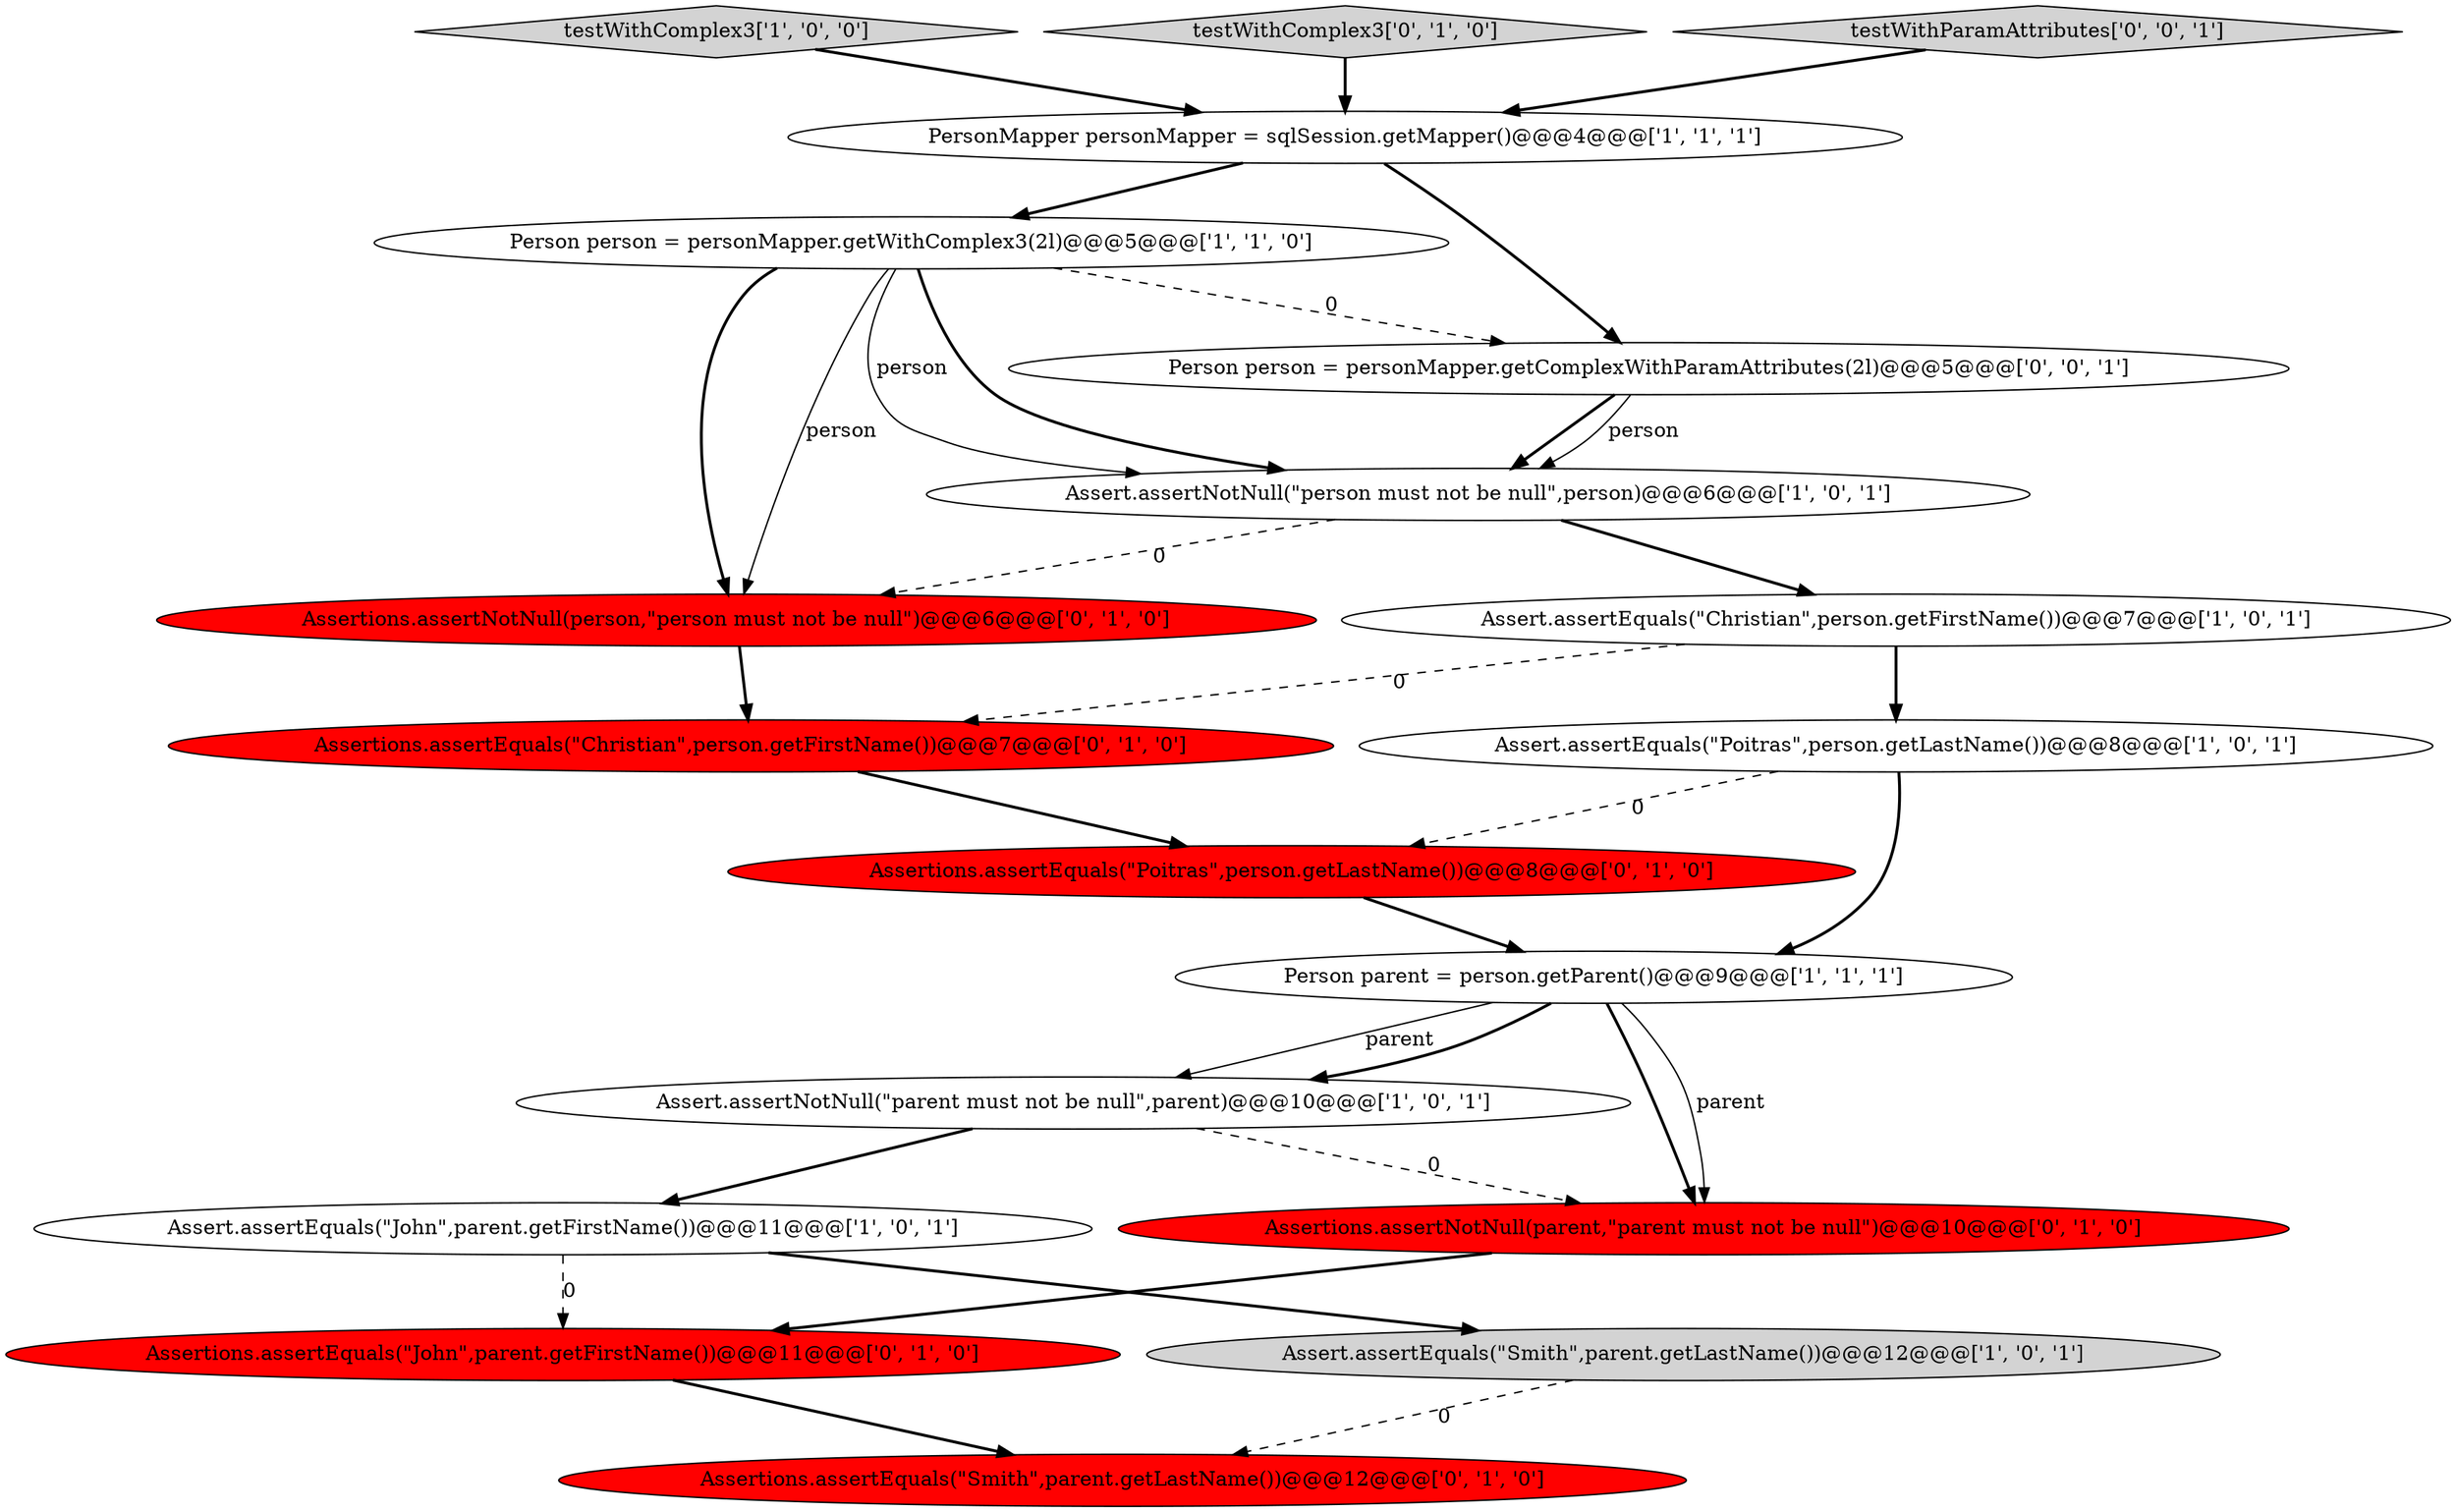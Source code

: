digraph {
6 [style = filled, label = "Person person = personMapper.getWithComplex3(2l)@@@5@@@['1', '1', '0']", fillcolor = white, shape = ellipse image = "AAA0AAABBB1BBB"];
4 [style = filled, label = "Assert.assertEquals(\"John\",parent.getFirstName())@@@11@@@['1', '0', '1']", fillcolor = white, shape = ellipse image = "AAA0AAABBB1BBB"];
8 [style = filled, label = "testWithComplex3['1', '0', '0']", fillcolor = lightgray, shape = diamond image = "AAA0AAABBB1BBB"];
3 [style = filled, label = "Assert.assertNotNull(\"parent must not be null\",parent)@@@10@@@['1', '0', '1']", fillcolor = white, shape = ellipse image = "AAA0AAABBB1BBB"];
16 [style = filled, label = "Assertions.assertEquals(\"Poitras\",person.getLastName())@@@8@@@['0', '1', '0']", fillcolor = red, shape = ellipse image = "AAA1AAABBB2BBB"];
13 [style = filled, label = "Assertions.assertEquals(\"Christian\",person.getFirstName())@@@7@@@['0', '1', '0']", fillcolor = red, shape = ellipse image = "AAA1AAABBB2BBB"];
0 [style = filled, label = "Assert.assertNotNull(\"person must not be null\",person)@@@6@@@['1', '0', '1']", fillcolor = white, shape = ellipse image = "AAA0AAABBB1BBB"];
2 [style = filled, label = "Assert.assertEquals(\"Poitras\",person.getLastName())@@@8@@@['1', '0', '1']", fillcolor = white, shape = ellipse image = "AAA0AAABBB1BBB"];
11 [style = filled, label = "Assertions.assertNotNull(person,\"person must not be null\")@@@6@@@['0', '1', '0']", fillcolor = red, shape = ellipse image = "AAA1AAABBB2BBB"];
12 [style = filled, label = "Assertions.assertNotNull(parent,\"parent must not be null\")@@@10@@@['0', '1', '0']", fillcolor = red, shape = ellipse image = "AAA1AAABBB2BBB"];
10 [style = filled, label = "Assertions.assertEquals(\"Smith\",parent.getLastName())@@@12@@@['0', '1', '0']", fillcolor = red, shape = ellipse image = "AAA1AAABBB2BBB"];
14 [style = filled, label = "Assertions.assertEquals(\"John\",parent.getFirstName())@@@11@@@['0', '1', '0']", fillcolor = red, shape = ellipse image = "AAA1AAABBB2BBB"];
15 [style = filled, label = "testWithComplex3['0', '1', '0']", fillcolor = lightgray, shape = diamond image = "AAA0AAABBB2BBB"];
18 [style = filled, label = "testWithParamAttributes['0', '0', '1']", fillcolor = lightgray, shape = diamond image = "AAA0AAABBB3BBB"];
9 [style = filled, label = "PersonMapper personMapper = sqlSession.getMapper()@@@4@@@['1', '1', '1']", fillcolor = white, shape = ellipse image = "AAA0AAABBB1BBB"];
17 [style = filled, label = "Person person = personMapper.getComplexWithParamAttributes(2l)@@@5@@@['0', '0', '1']", fillcolor = white, shape = ellipse image = "AAA0AAABBB3BBB"];
5 [style = filled, label = "Assert.assertEquals(\"Smith\",parent.getLastName())@@@12@@@['1', '0', '1']", fillcolor = lightgray, shape = ellipse image = "AAA0AAABBB1BBB"];
1 [style = filled, label = "Assert.assertEquals(\"Christian\",person.getFirstName())@@@7@@@['1', '0', '1']", fillcolor = white, shape = ellipse image = "AAA0AAABBB1BBB"];
7 [style = filled, label = "Person parent = person.getParent()@@@9@@@['1', '1', '1']", fillcolor = white, shape = ellipse image = "AAA0AAABBB1BBB"];
7->3 [style = solid, label="parent"];
7->12 [style = bold, label=""];
6->0 [style = solid, label="person"];
16->7 [style = bold, label=""];
14->10 [style = bold, label=""];
9->17 [style = bold, label=""];
0->11 [style = dashed, label="0"];
6->0 [style = bold, label=""];
6->17 [style = dashed, label="0"];
3->4 [style = bold, label=""];
13->16 [style = bold, label=""];
7->3 [style = bold, label=""];
9->6 [style = bold, label=""];
1->13 [style = dashed, label="0"];
17->0 [style = bold, label=""];
3->12 [style = dashed, label="0"];
17->0 [style = solid, label="person"];
5->10 [style = dashed, label="0"];
15->9 [style = bold, label=""];
0->1 [style = bold, label=""];
2->16 [style = dashed, label="0"];
6->11 [style = bold, label=""];
11->13 [style = bold, label=""];
6->11 [style = solid, label="person"];
12->14 [style = bold, label=""];
18->9 [style = bold, label=""];
8->9 [style = bold, label=""];
4->14 [style = dashed, label="0"];
1->2 [style = bold, label=""];
7->12 [style = solid, label="parent"];
2->7 [style = bold, label=""];
4->5 [style = bold, label=""];
}
